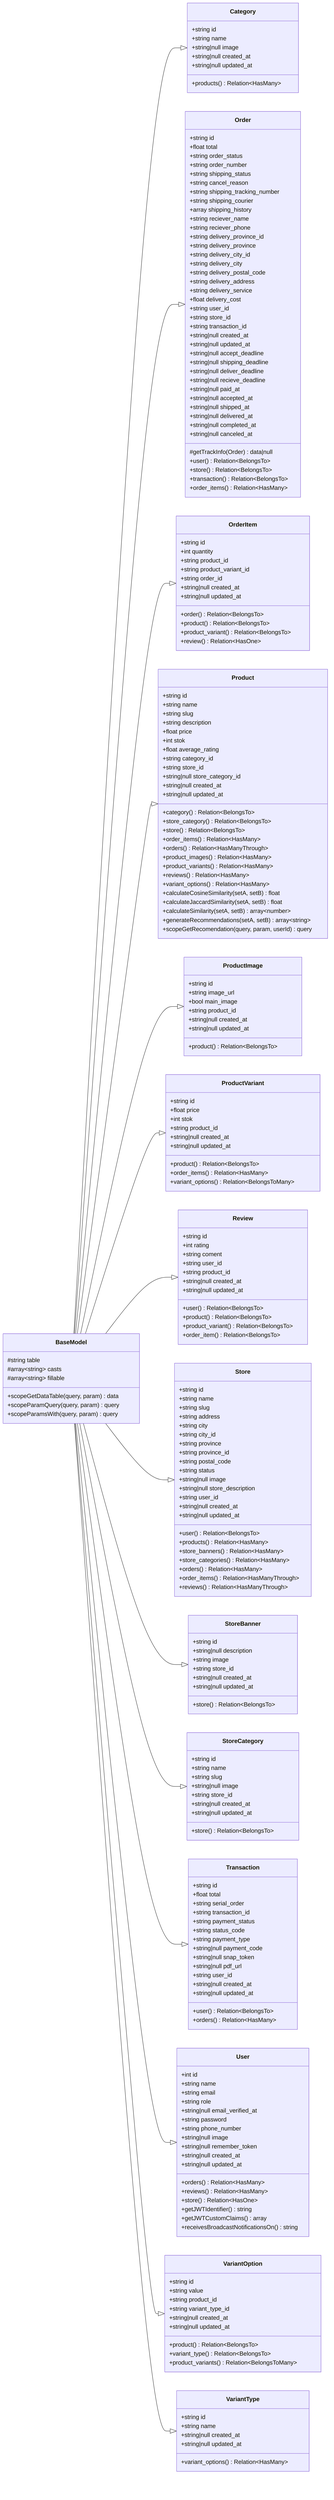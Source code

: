 classDiagram
  direction LR

  class BaseModel {
    #string table
    #array~string~ casts
    #array~string~ fillable

    +scopeGetDataTable(query, param) data
    +scopeParamQuery(query, param) query
    +scopeParamsWith(query, param) query
  }

  class Category {
    +string id
    +string name
    +string|null image
    +string|null created_at
    +string|null updated_at

    +products() Relation~HasMany~
  }

  class Order {
    +string id
    +float total
    +string order_status
    +string order_number
    +string shipping_status
    +string cancel_reason
    +string shipping_tracking_number
    +string shipping_courier
    +array shipping_history
    +string reciever_name
    +string reciever_phone
    +string delivery_province_id
    +string delivery_province
    +string delivery_city_id
    +string delivery_city
    +string delivery_postal_code
    +string delivery_address
    +string delivery_service
    +float delivery_cost
    +string user_id
    +string store_id
    +string transaction_id
    +string|null created_at
    +string|null updated_at
    +string|null accept_deadline
    +string|null shipping_deadline
    +string|null deliver_deadline
    +string|null recieve_deadline
    +string|null paid_at
    +string|null accepted_at
    +string|null shipped_at
    +string|null delivered_at
    +string|null completed_at
    +string|null canceled_at

    #getTrackInfo(Order) data|null
    +user() Relation~BelongsTo~
    +store() Relation~BelongsTo~
    +transaction() Relation~BelongsTo~
    +order_items() Relation~HasMany~
  }

  class OrderItem {
    +string id
    +int quantity
    +string product_id
    +string product_variant_id
    +string order_id
    +string|null created_at
    +string|null updated_at

    +order() Relation~BelongsTo~
    +product() Relation~BelongsTo~
    +product_variant() Relation~BelongsTo~
    +review() Relation~HasOne~
  }

  class Product {
    +string id
    +string name
    +string slug
    +string description
    +float price
    +int stok
    +float average_rating
    +string category_id
    +string store_id
    +string|null store_category_id
    +string|null created_at
    +string|null updated_at

    +category() Relation~BelongsTo~
    +store_category() Relation~BelongsTo~
    +store() Relation~BelongsTo~
    +order_items() Relation~HasMany~
    +orders() Relation~HasManyThrough~
    +product_images() Relation~HasMany~
    +product_variants() Relation~HasMany~
    +reviews() Relation~HasMany~
    +variant_options() Relation~HasMany~

    +calculateCosineSimilarity(setA, setB) float
    +calculateJaccardSimilarity(setA, setB) float
    +calculateSimilarity(setA, setB) array~number~
    +generateRecommendations(setA, setB) array~string~
    +scopeGetRecomendation(query, param, userId) query
  }

  class ProductImage {
    +string id
    +string image_url
    +bool main_image
    +string product_id
    +string|null created_at
    +string|null updated_at

    +product() Relation~BelongsTo~
  }

  class ProductVariant {
    +string id
    +float price
    +int stok
    +string product_id
    +string|null created_at
    +string|null updated_at

    +product() Relation~BelongsTo~
    +order_items() Relation~HasMany~
    +variant_options() Relation~BelongsToMany~
  }

  class Review {
    +string id
    +int rating
    +string coment
    +string user_id
    +string product_id
    +string|null created_at
    +string|null updated_at

    +user() Relation~BelongsTo~
    +product() Relation~BelongsTo~
    +product_variant() Relation~BelongsTo~
    +order_item() Relation~BelongsTo~
  }

  class Store {
    +string id
    +string name
    +string slug
    +string address
    +string city
    +string city_id
    +string province
    +string province_id
    +string postal_code
    +string status
    +string|null image
    +string|null store_description
    +string user_id
    +string|null created_at
    +string|null updated_at

    +user() Relation~BelongsTo~
    +products() Relation~HasMany~
    +store_banners() Relation~HasMany~
    +store_categories() Relation~HasMany~
    +orders() Relation~HasMany~
    +order_items() Relation~HasManyThrough~
    +reviews() Relation~HasManyThrough~
  }

  class StoreBanner {
    +string id
    +string|null description
    +string image
    +string store_id
    +string|null created_at
    +string|null updated_at

    +store() Relation~BelongsTo~
  }

  class StoreCategory {
    +string id
    +string name
    +string slug
    +string|null image
    +string store_id
    +string|null created_at
    +string|null updated_at

    +store() Relation~BelongsTo~
  }

  class Transaction {
    +string id
    +float total
    +string serial_order
    +string transaction_id
    +string payment_status
    +string status_code
    +string payment_type
    +string|null payment_code
    +string|null snap_token
    +string|null pdf_url
    +string user_id
    +string|null created_at
    +string|null updated_at

    +user() Relation~BelongsTo~
    +orders() Relation~HasMany~
  }

  class User {
    +int id
    +string name
    +string email
    +string role
    +string|null email_verified_at
    +string password
    +string phone_number
    +string|null image
    +string|null remember_token
    +string|null created_at
    +string|null updated_at

    +orders() Relation~HasMany~
    +reviews() Relation~HasMany~
    +store() Relation~HasOne~
    +getJWTIdentifier() string
    +getJWTCustomClaims() array
    +receivesBroadcastNotificationsOn() string
  }

  class VariantOption {
    +string id
    +string value
    +string product_id
    +string variant_type_id
    +string|null created_at
    +string|null updated_at

    +product() Relation~BelongsTo~
    +variant_type() Relation~BelongsTo~
    +product_variants() Relation~BelongsToMany~
  }

  class VariantType {
    +string id
    +string name
    +string|null created_at
    +string|null updated_at

    +variant_options() Relation~HasMany~
  }

  
BaseModel--|>Category 
BaseModel--|>Order 
BaseModel--|>OrderItem 
BaseModel--|>Product 
BaseModel--|>ProductImage 
BaseModel--|>ProductVariant 
BaseModel--|>Review 
BaseModel--|>Store 
BaseModel--|>StoreBanner 
BaseModel--|>StoreCategory 
BaseModel--|>Transaction 
BaseModel--|>User 
BaseModel--|>VariantOption 
BaseModel--|>VariantType